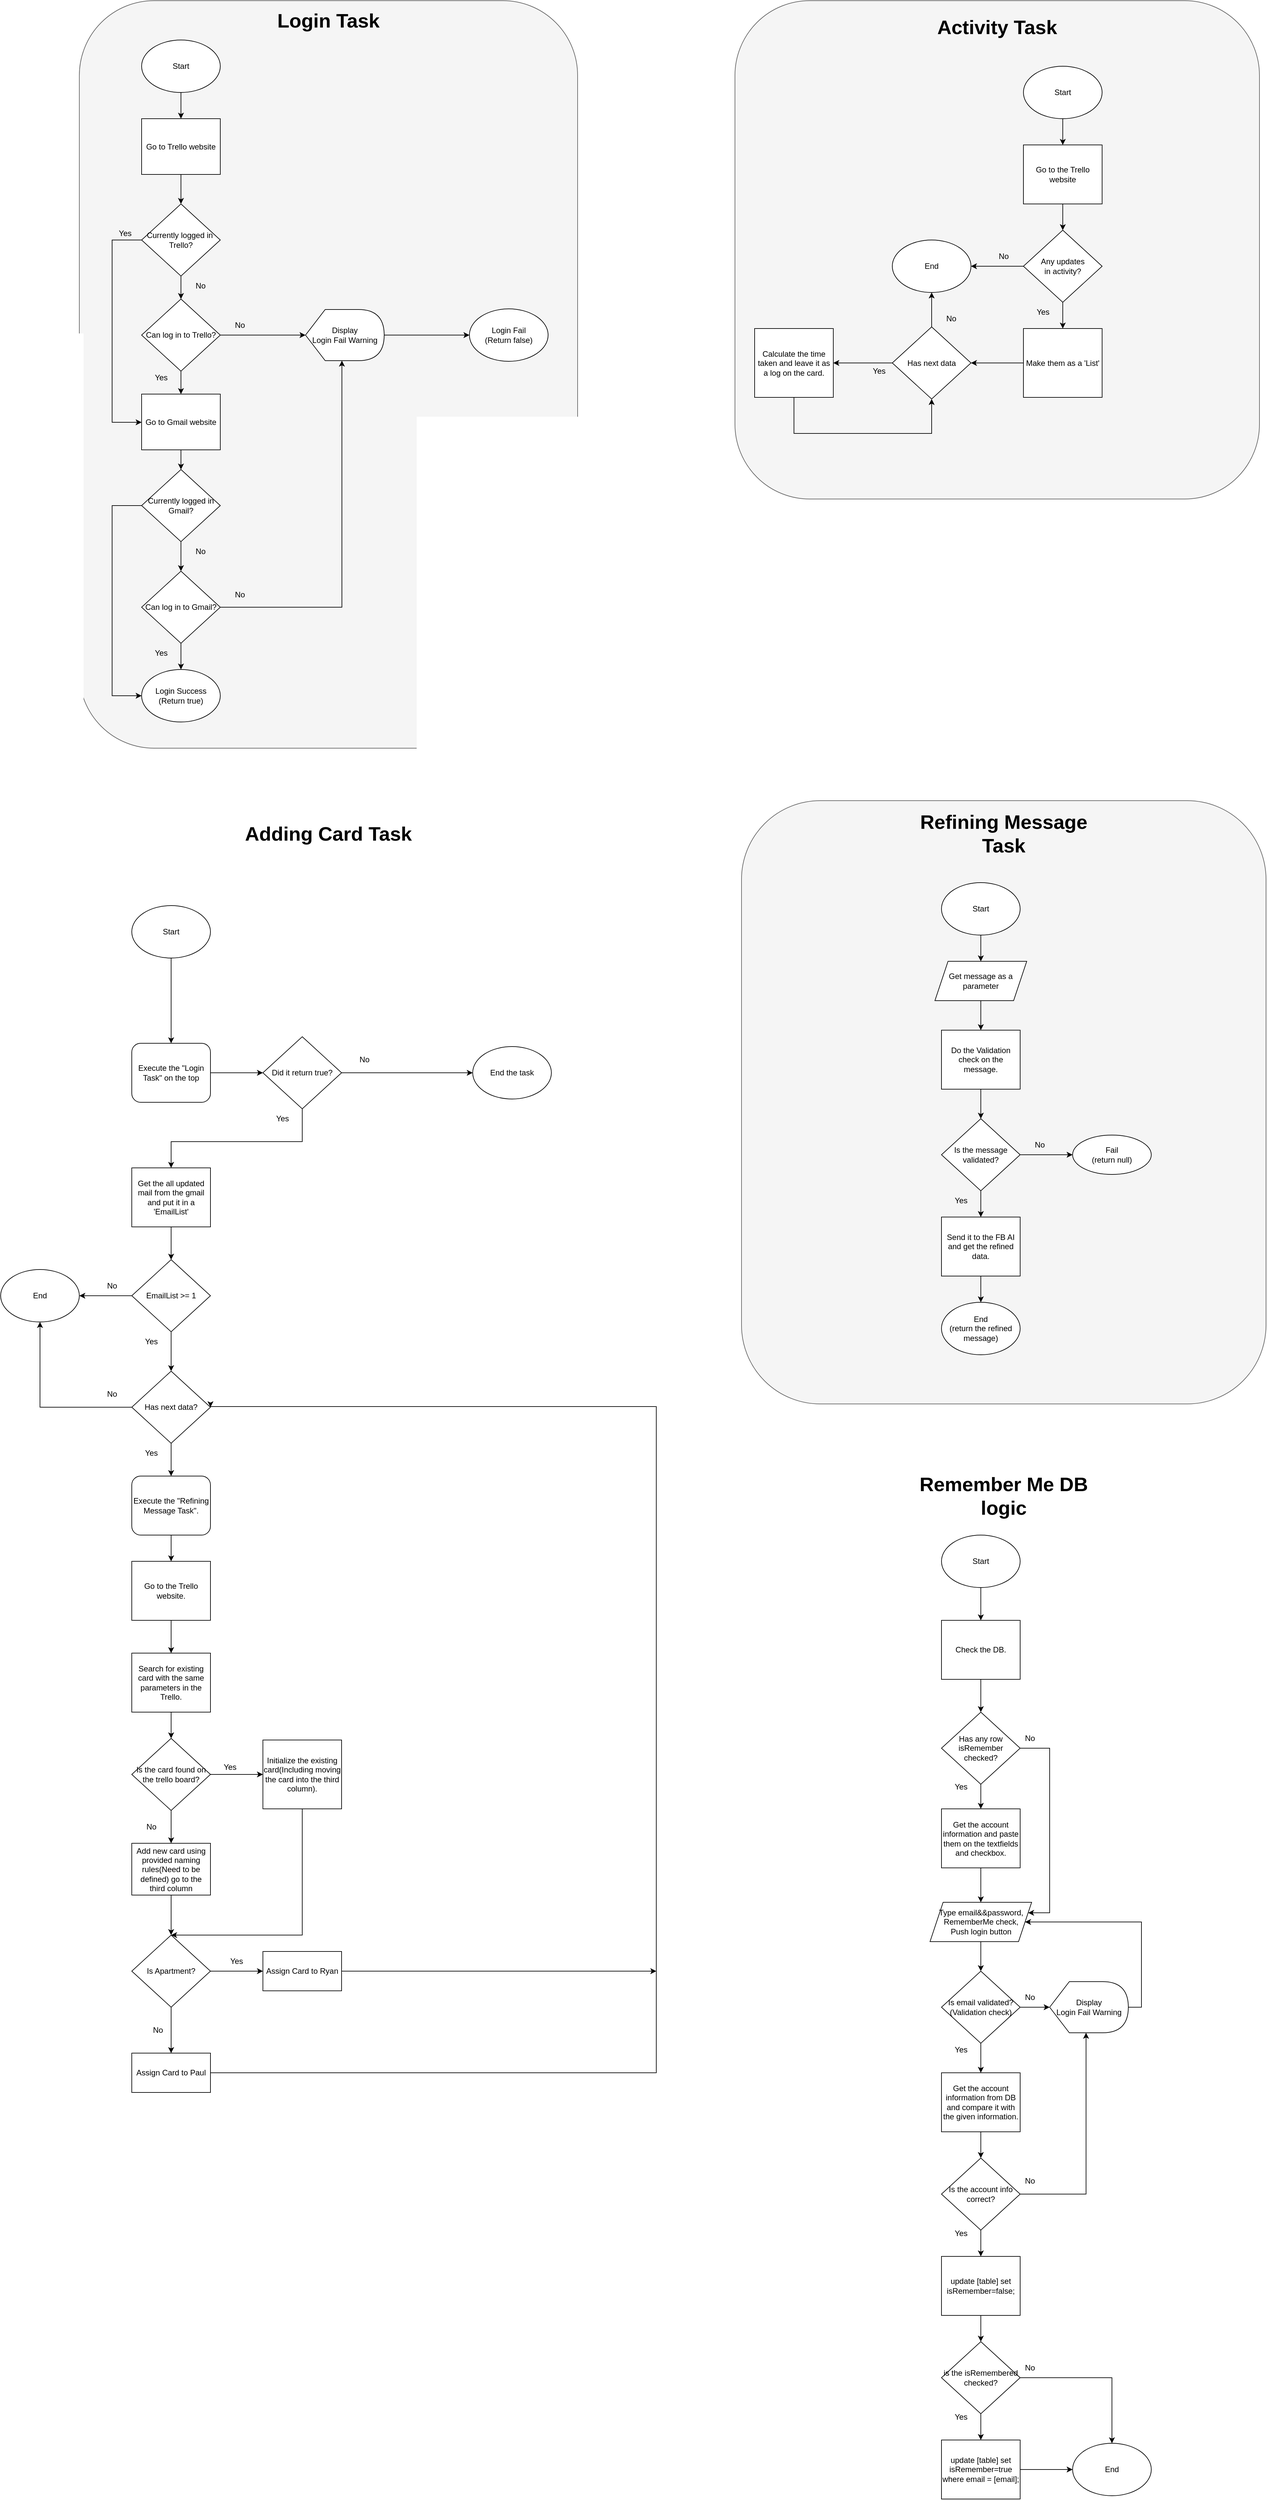 <mxfile version="17.4.5" type="device"><diagram id="zn_I0UbRzJJgF4EedfYr" name="Page-1"><mxGraphModel dx="1726" dy="1624" grid="1" gridSize="10" guides="1" tooltips="1" connect="1" arrows="1" fold="1" page="1" pageScale="1" pageWidth="850" pageHeight="1100" math="0" shadow="0"><root><mxCell id="0"/><mxCell id="1" parent="0"/><mxCell id="EdIw56-hrp3FJWN9JmxI-97" value="" style="rounded=1;whiteSpace=wrap;html=1;fillColor=#f5f5f5;strokeColor=#666666;fontColor=#333333;" parent="1" vertex="1"><mxGeometry x="1010" y="120" width="800" height="920" as="geometry"/></mxCell><mxCell id="NvQDNPo6yeeX-RStfZpG-141" value="" style="rounded=1;whiteSpace=wrap;html=1;fillColor=#f5f5f5;strokeColor=#666666;fontColor=#333333;" parent="1" vertex="1"><mxGeometry x="1000" y="-1100" width="800" height="760" as="geometry"/></mxCell><mxCell id="NvQDNPo6yeeX-RStfZpG-25" value="" style="rounded=1;whiteSpace=wrap;html=1;fillColor=#f5f5f5;strokeColor=#666666;fontColor=#333333;" parent="1" vertex="1"><mxGeometry y="-1100" width="760" height="1140" as="geometry"/></mxCell><mxCell id="EdIw56-hrp3FJWN9JmxI-37" value="" style="edgeStyle=orthogonalEdgeStyle;rounded=0;orthogonalLoop=1;jettySize=auto;html=1;" parent="1" source="8tpL1Dsyn_mbkVew1_-x-2" target="EdIw56-hrp3FJWN9JmxI-33" edge="1"><mxGeometry relative="1" as="geometry"/></mxCell><mxCell id="8tpL1Dsyn_mbkVew1_-x-2" value="Get the all updated mail from the gmail and put it in a 'EmailList'" style="rounded=0;whiteSpace=wrap;html=1;" parent="1" vertex="1"><mxGeometry x="80" y="680" width="120" height="90" as="geometry"/></mxCell><mxCell id="8tpL1Dsyn_mbkVew1_-x-7" value="" style="edgeStyle=orthogonalEdgeStyle;rounded=0;orthogonalLoop=1;jettySize=auto;html=1;" parent="1" source="8tpL1Dsyn_mbkVew1_-x-4" target="8tpL1Dsyn_mbkVew1_-x-6" edge="1"><mxGeometry relative="1" as="geometry"/></mxCell><mxCell id="8tpL1Dsyn_mbkVew1_-x-12" value="" style="edgeStyle=orthogonalEdgeStyle;rounded=0;orthogonalLoop=1;jettySize=auto;html=1;" parent="1" source="8tpL1Dsyn_mbkVew1_-x-4" target="8tpL1Dsyn_mbkVew1_-x-10" edge="1"><mxGeometry relative="1" as="geometry"/></mxCell><mxCell id="8tpL1Dsyn_mbkVew1_-x-4" value="Is the card found on the trello board?" style="rhombus;whiteSpace=wrap;html=1;" parent="1" vertex="1"><mxGeometry x="80" y="1550" width="120" height="110" as="geometry"/></mxCell><mxCell id="NvQDNPo6yeeX-RStfZpG-90" value="" style="edgeStyle=orthogonalEdgeStyle;rounded=0;orthogonalLoop=1;jettySize=auto;html=1;fontSize=12;entryX=0.5;entryY=0;entryDx=0;entryDy=0;" parent="1" source="8tpL1Dsyn_mbkVew1_-x-6" target="8tpL1Dsyn_mbkVew1_-x-15" edge="1"><mxGeometry relative="1" as="geometry"><mxPoint x="340" y="1760" as="targetPoint"/><Array as="points"><mxPoint x="340" y="1850"/></Array></mxGeometry></mxCell><mxCell id="8tpL1Dsyn_mbkVew1_-x-6" value="Initialize the existing card(Including moving the card into the third column)." style="rounded=0;whiteSpace=wrap;html=1;" parent="1" vertex="1"><mxGeometry x="280" y="1552.5" width="120" height="105" as="geometry"/></mxCell><mxCell id="8tpL1Dsyn_mbkVew1_-x-8" value="Yes" style="text;html=1;strokeColor=none;fillColor=none;align=center;verticalAlign=middle;whiteSpace=wrap;rounded=0;" parent="1" vertex="1"><mxGeometry x="200" y="1579" width="60" height="30" as="geometry"/></mxCell><mxCell id="8tpL1Dsyn_mbkVew1_-x-16" value="" style="edgeStyle=orthogonalEdgeStyle;rounded=0;orthogonalLoop=1;jettySize=auto;html=1;" parent="1" source="8tpL1Dsyn_mbkVew1_-x-10" target="8tpL1Dsyn_mbkVew1_-x-15" edge="1"><mxGeometry relative="1" as="geometry"/></mxCell><mxCell id="8tpL1Dsyn_mbkVew1_-x-10" value="Add new card using provided naming rules(Need to be defined) go to the third column" style="rounded=0;whiteSpace=wrap;html=1;" parent="1" vertex="1"><mxGeometry x="80" y="1710" width="120" height="79" as="geometry"/></mxCell><mxCell id="8tpL1Dsyn_mbkVew1_-x-11" value="No" style="text;html=1;strokeColor=none;fillColor=none;align=center;verticalAlign=middle;whiteSpace=wrap;rounded=0;" parent="1" vertex="1"><mxGeometry x="80" y="1670" width="60" height="30" as="geometry"/></mxCell><mxCell id="8tpL1Dsyn_mbkVew1_-x-19" value="" style="edgeStyle=orthogonalEdgeStyle;rounded=0;orthogonalLoop=1;jettySize=auto;html=1;" parent="1" source="8tpL1Dsyn_mbkVew1_-x-15" target="8tpL1Dsyn_mbkVew1_-x-18" edge="1"><mxGeometry relative="1" as="geometry"/></mxCell><mxCell id="8tpL1Dsyn_mbkVew1_-x-22" value="" style="edgeStyle=orthogonalEdgeStyle;rounded=0;orthogonalLoop=1;jettySize=auto;html=1;" parent="1" source="8tpL1Dsyn_mbkVew1_-x-15" target="8tpL1Dsyn_mbkVew1_-x-21" edge="1"><mxGeometry relative="1" as="geometry"/></mxCell><mxCell id="8tpL1Dsyn_mbkVew1_-x-15" value="Is Apartment?" style="rhombus;whiteSpace=wrap;html=1;" parent="1" vertex="1"><mxGeometry x="80" y="1850" width="120" height="110" as="geometry"/></mxCell><mxCell id="NvQDNPo6yeeX-RStfZpG-74" value="" style="edgeStyle=orthogonalEdgeStyle;rounded=0;orthogonalLoop=1;jettySize=auto;html=1;fontSize=12;" parent="1" source="8tpL1Dsyn_mbkVew1_-x-18" edge="1"><mxGeometry relative="1" as="geometry"><mxPoint x="880" y="1905" as="targetPoint"/></mxGeometry></mxCell><mxCell id="8tpL1Dsyn_mbkVew1_-x-18" value="Assign Card to Ryan" style="rounded=0;whiteSpace=wrap;html=1;" parent="1" vertex="1"><mxGeometry x="280" y="1875" width="120" height="60" as="geometry"/></mxCell><mxCell id="8tpL1Dsyn_mbkVew1_-x-20" value="Yes" style="text;html=1;strokeColor=none;fillColor=none;align=center;verticalAlign=middle;whiteSpace=wrap;rounded=0;" parent="1" vertex="1"><mxGeometry x="210" y="1875" width="60" height="30" as="geometry"/></mxCell><mxCell id="NvQDNPo6yeeX-RStfZpG-76" value="" style="edgeStyle=orthogonalEdgeStyle;rounded=0;orthogonalLoop=1;jettySize=auto;html=1;fontSize=12;entryX=1;entryY=0.5;entryDx=0;entryDy=0;" parent="1" source="8tpL1Dsyn_mbkVew1_-x-21" target="NvQDNPo6yeeX-RStfZpG-65" edge="1"><mxGeometry relative="1" as="geometry"><mxPoint x="371.3" y="1044.172" as="targetPoint"/><Array as="points"><mxPoint x="880" y="2060"/><mxPoint x="880" y="1044"/><mxPoint x="200" y="1044"/></Array></mxGeometry></mxCell><mxCell id="8tpL1Dsyn_mbkVew1_-x-21" value="Assign Card to Paul" style="rounded=0;whiteSpace=wrap;html=1;" parent="1" vertex="1"><mxGeometry x="80" y="2030" width="120" height="60" as="geometry"/></mxCell><mxCell id="8tpL1Dsyn_mbkVew1_-x-23" value="No" style="text;html=1;strokeColor=none;fillColor=none;align=center;verticalAlign=middle;whiteSpace=wrap;rounded=0;" parent="1" vertex="1"><mxGeometry x="90" y="1980" width="60" height="30" as="geometry"/></mxCell><mxCell id="EdIw56-hrp3FJWN9JmxI-71" value="" style="edgeStyle=orthogonalEdgeStyle;rounded=0;orthogonalLoop=1;jettySize=auto;html=1;" parent="1" source="NvQDNPo6yeeX-RStfZpG-1" target="EdIw56-hrp3FJWN9JmxI-70" edge="1"><mxGeometry relative="1" as="geometry"/></mxCell><mxCell id="NvQDNPo6yeeX-RStfZpG-1" value="Start" style="ellipse;whiteSpace=wrap;html=1;" parent="1" vertex="1"><mxGeometry x="95" y="-1040" width="120" height="80" as="geometry"/></mxCell><mxCell id="NvQDNPo6yeeX-RStfZpG-11" value="" style="edgeStyle=orthogonalEdgeStyle;rounded=0;orthogonalLoop=1;jettySize=auto;html=1;exitX=1;exitY=0.5;exitDx=0;exitDy=0;exitPerimeter=0;entryX=0;entryY=0.5;entryDx=0;entryDy=0;" parent="1" source="NvQDNPo6yeeX-RStfZpG-49" target="NvQDNPo6yeeX-RStfZpG-10" edge="1"><mxGeometry relative="1" as="geometry"><mxPoint x="405" y="-454" as="sourcePoint"/><Array as="points"/></mxGeometry></mxCell><mxCell id="NvQDNPo6yeeX-RStfZpG-10" value="Login Fail&lt;br&gt;(Return false)" style="ellipse;whiteSpace=wrap;html=1;" parent="1" vertex="1"><mxGeometry x="595" y="-630" width="120" height="80" as="geometry"/></mxCell><mxCell id="NvQDNPo6yeeX-RStfZpG-19" value="" style="edgeStyle=orthogonalEdgeStyle;rounded=0;orthogonalLoop=1;jettySize=auto;html=1;entryX=0;entryY=0.5;entryDx=0;entryDy=0;entryPerimeter=0;" parent="1" source="NvQDNPo6yeeX-RStfZpG-14" target="NvQDNPo6yeeX-RStfZpG-49" edge="1"><mxGeometry relative="1" as="geometry"><mxPoint x="345" y="-425" as="targetPoint"/></mxGeometry></mxCell><mxCell id="EdIw56-hrp3FJWN9JmxI-80" value="" style="edgeStyle=orthogonalEdgeStyle;rounded=0;orthogonalLoop=1;jettySize=auto;html=1;" parent="1" source="NvQDNPo6yeeX-RStfZpG-14" target="EdIw56-hrp3FJWN9JmxI-78" edge="1"><mxGeometry relative="1" as="geometry"/></mxCell><mxCell id="NvQDNPo6yeeX-RStfZpG-14" value="Can log in to Trello?" style="rhombus;whiteSpace=wrap;html=1;" parent="1" vertex="1"><mxGeometry x="95" y="-645" width="120" height="110" as="geometry"/></mxCell><mxCell id="NvQDNPo6yeeX-RStfZpG-20" value="No" style="text;html=1;strokeColor=none;fillColor=none;align=center;verticalAlign=middle;whiteSpace=wrap;rounded=0;" parent="1" vertex="1"><mxGeometry x="215" y="-620" width="60" height="30" as="geometry"/></mxCell><mxCell id="NvQDNPo6yeeX-RStfZpG-22" value="Login Success&lt;br&gt;(Return true)" style="ellipse;whiteSpace=wrap;html=1;" parent="1" vertex="1"><mxGeometry x="95" y="-80" width="120" height="80" as="geometry"/></mxCell><mxCell id="NvQDNPo6yeeX-RStfZpG-26" value="Login Task" style="text;html=1;align=center;verticalAlign=middle;rounded=0;fontStyle=1;fontSize=30;whiteSpace=wrap;" parent="1" vertex="1"><mxGeometry x="240" y="-1090" width="280" height="40" as="geometry"/></mxCell><mxCell id="NvQDNPo6yeeX-RStfZpG-27" value="Yes" style="text;html=1;strokeColor=none;fillColor=none;align=center;verticalAlign=middle;whiteSpace=wrap;rounded=0;" parent="1" vertex="1"><mxGeometry x="95" y="-540" width="60" height="30" as="geometry"/></mxCell><mxCell id="EdIw56-hrp3FJWN9JmxI-60" value="" style="edgeStyle=orthogonalEdgeStyle;rounded=0;orthogonalLoop=1;jettySize=auto;html=1;entryX=0.5;entryY=0;entryDx=0;entryDy=0;" parent="1" source="NvQDNPo6yeeX-RStfZpG-28" target="EdIw56-hrp3FJWN9JmxI-20" edge="1"><mxGeometry relative="1" as="geometry"><mxPoint x="140" y="480" as="targetPoint"/></mxGeometry></mxCell><mxCell id="NvQDNPo6yeeX-RStfZpG-28" value="Start" style="ellipse;whiteSpace=wrap;html=1;" parent="1" vertex="1"><mxGeometry x="80" y="280" width="120" height="80" as="geometry"/></mxCell><mxCell id="NvQDNPo6yeeX-RStfZpG-49" value="&lt;font style=&quot;font-size: 12px ; line-height: 100%&quot;&gt;Display&lt;br style=&quot;font-size: 12px;&quot;&gt;Login Fail Warning&lt;/font&gt;" style="shape=display;whiteSpace=wrap;html=1;fontSize=12;verticalAlign=middle;spacing=2;" parent="1" vertex="1"><mxGeometry x="345" y="-629" width="120" height="78" as="geometry"/></mxCell><mxCell id="NvQDNPo6yeeX-RStfZpG-68" value="" style="edgeStyle=orthogonalEdgeStyle;rounded=0;orthogonalLoop=1;jettySize=auto;html=1;fontSize=12;" parent="1" source="NvQDNPo6yeeX-RStfZpG-63" target="8tpL1Dsyn_mbkVew1_-x-4" edge="1"><mxGeometry relative="1" as="geometry"/></mxCell><mxCell id="NvQDNPo6yeeX-RStfZpG-63" value="&lt;span&gt;Search for existing card with the same parameters in the Trello.&lt;/span&gt;" style="rounded=0;whiteSpace=wrap;html=1;fontSize=12;verticalAlign=middle;" parent="1" vertex="1"><mxGeometry x="80" y="1420" width="120" height="90" as="geometry"/></mxCell><mxCell id="NvQDNPo6yeeX-RStfZpG-82" value="" style="edgeStyle=orthogonalEdgeStyle;rounded=0;orthogonalLoop=1;jettySize=auto;html=1;fontSize=12;entryX=0.5;entryY=1;entryDx=0;entryDy=0;" parent="1" source="NvQDNPo6yeeX-RStfZpG-65" target="EdIw56-hrp3FJWN9JmxI-42" edge="1"><mxGeometry relative="1" as="geometry"><mxPoint x="-60" y="905" as="targetPoint"/></mxGeometry></mxCell><mxCell id="EdIw56-hrp3FJWN9JmxI-109" value="" style="edgeStyle=orthogonalEdgeStyle;rounded=0;orthogonalLoop=1;jettySize=auto;html=1;" parent="1" source="NvQDNPo6yeeX-RStfZpG-65" target="EdIw56-hrp3FJWN9JmxI-107" edge="1"><mxGeometry relative="1" as="geometry"/></mxCell><mxCell id="NvQDNPo6yeeX-RStfZpG-65" value="Has next data?" style="rhombus;whiteSpace=wrap;html=1;" parent="1" vertex="1"><mxGeometry x="80" y="990" width="120" height="110" as="geometry"/></mxCell><mxCell id="NvQDNPo6yeeX-RStfZpG-69" value="Yes" style="text;html=1;strokeColor=none;fillColor=none;align=center;verticalAlign=middle;whiteSpace=wrap;rounded=0;" parent="1" vertex="1"><mxGeometry x="80" y="1100" width="60" height="30" as="geometry"/></mxCell><mxCell id="NvQDNPo6yeeX-RStfZpG-85" value="No" style="text;html=1;strokeColor=none;fillColor=none;align=center;verticalAlign=middle;whiteSpace=wrap;rounded=0;" parent="1" vertex="1"><mxGeometry x="20" y="1010" width="60" height="30" as="geometry"/></mxCell><mxCell id="NvQDNPo6yeeX-RStfZpG-86" value="Adding Card Task" style="text;html=1;align=center;verticalAlign=middle;rounded=0;fontStyle=1;fontSize=30;whiteSpace=wrap;" parent="1" vertex="1"><mxGeometry x="240" y="150" width="280" height="40" as="geometry"/></mxCell><mxCell id="NvQDNPo6yeeX-RStfZpG-92" value="Activity Task" style="text;html=1;align=center;verticalAlign=middle;rounded=0;fontStyle=1;fontSize=30;whiteSpace=wrap;" parent="1" vertex="1"><mxGeometry x="1260" y="-1080" width="280" height="40" as="geometry"/></mxCell><mxCell id="NvQDNPo6yeeX-RStfZpG-114" value="" style="edgeStyle=orthogonalEdgeStyle;rounded=0;orthogonalLoop=1;jettySize=auto;html=1;fontSize=12;" parent="1" source="NvQDNPo6yeeX-RStfZpG-93" target="NvQDNPo6yeeX-RStfZpG-113" edge="1"><mxGeometry relative="1" as="geometry"/></mxCell><mxCell id="NvQDNPo6yeeX-RStfZpG-93" value="Start" style="ellipse;whiteSpace=wrap;html=1;" parent="1" vertex="1"><mxGeometry x="1440" y="-1000" width="120" height="80" as="geometry"/></mxCell><mxCell id="NvQDNPo6yeeX-RStfZpG-117" value="" style="edgeStyle=orthogonalEdgeStyle;rounded=0;orthogonalLoop=1;jettySize=auto;html=1;fontSize=12;entryX=0.5;entryY=0;entryDx=0;entryDy=0;" parent="1" source="NvQDNPo6yeeX-RStfZpG-113" target="NvQDNPo6yeeX-RStfZpG-122" edge="1"><mxGeometry relative="1" as="geometry"><mxPoint x="1500.0" y="-760.0" as="targetPoint"/></mxGeometry></mxCell><mxCell id="NvQDNPo6yeeX-RStfZpG-113" value="Go to the Trello website" style="rounded=0;whiteSpace=wrap;html=1;" parent="1" vertex="1"><mxGeometry x="1440" y="-880" width="120" height="90" as="geometry"/></mxCell><mxCell id="EdIw56-hrp3FJWN9JmxI-6" value="" style="edgeStyle=orthogonalEdgeStyle;rounded=0;orthogonalLoop=1;jettySize=auto;html=1;" parent="1" edge="1"><mxGeometry relative="1" as="geometry"><mxPoint x="1380.0" y="-385" as="sourcePoint"/></mxGeometry></mxCell><mxCell id="NvQDNPo6yeeX-RStfZpG-131" value="" style="edgeStyle=orthogonalEdgeStyle;rounded=0;orthogonalLoop=1;jettySize=auto;html=1;fontSize=12;entryX=1;entryY=0.5;entryDx=0;entryDy=0;" parent="1" source="NvQDNPo6yeeX-RStfZpG-122" target="EdIw56-hrp3FJWN9JmxI-43" edge="1"><mxGeometry relative="1" as="geometry"><mxPoint x="1360.0" y="-695" as="targetPoint"/></mxGeometry></mxCell><mxCell id="EdIw56-hrp3FJWN9JmxI-46" value="" style="edgeStyle=orthogonalEdgeStyle;rounded=0;orthogonalLoop=1;jettySize=auto;html=1;" parent="1" source="NvQDNPo6yeeX-RStfZpG-122" target="EdIw56-hrp3FJWN9JmxI-44" edge="1"><mxGeometry relative="1" as="geometry"/></mxCell><mxCell id="NvQDNPo6yeeX-RStfZpG-122" value="Any updates&lt;br&gt;in activity?" style="rhombus;whiteSpace=wrap;html=1;" parent="1" vertex="1"><mxGeometry x="1440" y="-750" width="120" height="110" as="geometry"/></mxCell><mxCell id="NvQDNPo6yeeX-RStfZpG-129" value="Yes" style="text;html=1;strokeColor=none;fillColor=none;align=center;verticalAlign=middle;whiteSpace=wrap;rounded=0;" parent="1" vertex="1"><mxGeometry x="1440" y="-640" width="60" height="30" as="geometry"/></mxCell><mxCell id="NvQDNPo6yeeX-RStfZpG-132" value="No" style="text;html=1;strokeColor=none;fillColor=none;align=center;verticalAlign=middle;whiteSpace=wrap;rounded=0;" parent="1" vertex="1"><mxGeometry x="1380" y="-725" width="60" height="30" as="geometry"/></mxCell><mxCell id="EdIw56-hrp3FJWN9JmxI-14" value="" style="edgeStyle=orthogonalEdgeStyle;rounded=0;orthogonalLoop=1;jettySize=auto;html=1;" parent="1" source="EdIw56-hrp3FJWN9JmxI-12" target="NvQDNPo6yeeX-RStfZpG-22" edge="1"><mxGeometry relative="1" as="geometry"/></mxCell><mxCell id="EdIw56-hrp3FJWN9JmxI-17" value="" style="edgeStyle=orthogonalEdgeStyle;rounded=0;orthogonalLoop=1;jettySize=auto;html=1;entryX=0;entryY=0;entryDx=55.5;entryDy=78;entryPerimeter=0;" parent="1" source="EdIw56-hrp3FJWN9JmxI-12" target="NvQDNPo6yeeX-RStfZpG-49" edge="1"><mxGeometry relative="1" as="geometry"><mxPoint x="295" y="-75" as="targetPoint"/></mxGeometry></mxCell><mxCell id="EdIw56-hrp3FJWN9JmxI-12" value="Can log in to Gmail?" style="rhombus;whiteSpace=wrap;html=1;" parent="1" vertex="1"><mxGeometry x="95" y="-230" width="120" height="110" as="geometry"/></mxCell><mxCell id="EdIw56-hrp3FJWN9JmxI-15" value="Yes" style="text;html=1;strokeColor=none;fillColor=none;align=center;verticalAlign=middle;whiteSpace=wrap;rounded=0;" parent="1" vertex="1"><mxGeometry x="95" y="-120" width="60" height="30" as="geometry"/></mxCell><mxCell id="EdIw56-hrp3FJWN9JmxI-18" value="No" style="text;html=1;strokeColor=none;fillColor=none;align=center;verticalAlign=middle;whiteSpace=wrap;rounded=0;" parent="1" vertex="1"><mxGeometry x="215" y="-209" width="60" height="30" as="geometry"/></mxCell><mxCell id="EdIw56-hrp3FJWN9JmxI-24" value="" style="edgeStyle=orthogonalEdgeStyle;rounded=0;orthogonalLoop=1;jettySize=auto;html=1;" parent="1" source="EdIw56-hrp3FJWN9JmxI-20" target="EdIw56-hrp3FJWN9JmxI-23" edge="1"><mxGeometry relative="1" as="geometry"/></mxCell><mxCell id="EdIw56-hrp3FJWN9JmxI-20" value="Execute the &quot;Login Task&quot; on the top" style="rounded=1;whiteSpace=wrap;html=1;" parent="1" vertex="1"><mxGeometry x="80" y="490" width="120" height="90" as="geometry"/></mxCell><mxCell id="EdIw56-hrp3FJWN9JmxI-26" value="" style="edgeStyle=orthogonalEdgeStyle;rounded=0;orthogonalLoop=1;jettySize=auto;html=1;entryX=0.5;entryY=0;entryDx=0;entryDy=0;" parent="1" source="EdIw56-hrp3FJWN9JmxI-23" target="8tpL1Dsyn_mbkVew1_-x-2" edge="1"><mxGeometry relative="1" as="geometry"><mxPoint x="140" y="800" as="targetPoint"/><Array as="points"><mxPoint x="340" y="640"/><mxPoint x="140" y="640"/></Array></mxGeometry></mxCell><mxCell id="EdIw56-hrp3FJWN9JmxI-30" value="" style="edgeStyle=orthogonalEdgeStyle;rounded=0;orthogonalLoop=1;jettySize=auto;html=1;" parent="1" source="EdIw56-hrp3FJWN9JmxI-23" target="EdIw56-hrp3FJWN9JmxI-29" edge="1"><mxGeometry relative="1" as="geometry"/></mxCell><mxCell id="EdIw56-hrp3FJWN9JmxI-23" value="Did it return true?" style="rhombus;whiteSpace=wrap;html=1;" parent="1" vertex="1"><mxGeometry x="280" y="480" width="120" height="110" as="geometry"/></mxCell><mxCell id="EdIw56-hrp3FJWN9JmxI-27" value="Yes" style="text;html=1;strokeColor=none;fillColor=none;align=center;verticalAlign=middle;whiteSpace=wrap;rounded=0;" parent="1" vertex="1"><mxGeometry x="280" y="590" width="60" height="30" as="geometry"/></mxCell><mxCell id="EdIw56-hrp3FJWN9JmxI-28" value="No" style="text;html=1;strokeColor=none;fillColor=none;align=center;verticalAlign=middle;whiteSpace=wrap;rounded=0;" parent="1" vertex="1"><mxGeometry x="405" y="500" width="60" height="30" as="geometry"/></mxCell><mxCell id="EdIw56-hrp3FJWN9JmxI-29" value="End the task" style="ellipse;whiteSpace=wrap;html=1;" parent="1" vertex="1"><mxGeometry x="600" y="495" width="120" height="80" as="geometry"/></mxCell><mxCell id="EdIw56-hrp3FJWN9JmxI-35" value="" style="edgeStyle=orthogonalEdgeStyle;rounded=0;orthogonalLoop=1;jettySize=auto;html=1;entryX=1;entryY=0.5;entryDx=0;entryDy=0;" parent="1" source="EdIw56-hrp3FJWN9JmxI-33" target="EdIw56-hrp3FJWN9JmxI-42" edge="1"><mxGeometry relative="1" as="geometry"><mxPoint x="30" y="910" as="targetPoint"/></mxGeometry></mxCell><mxCell id="EdIw56-hrp3FJWN9JmxI-108" value="" style="edgeStyle=orthogonalEdgeStyle;rounded=0;orthogonalLoop=1;jettySize=auto;html=1;" parent="1" source="EdIw56-hrp3FJWN9JmxI-33" target="NvQDNPo6yeeX-RStfZpG-65" edge="1"><mxGeometry relative="1" as="geometry"/></mxCell><mxCell id="EdIw56-hrp3FJWN9JmxI-33" value="EmailList &amp;gt;= 1" style="rhombus;whiteSpace=wrap;html=1;" parent="1" vertex="1"><mxGeometry x="80" y="820" width="120" height="110" as="geometry"/></mxCell><mxCell id="EdIw56-hrp3FJWN9JmxI-36" value="No" style="text;html=1;strokeColor=none;fillColor=none;align=center;verticalAlign=middle;whiteSpace=wrap;rounded=0;" parent="1" vertex="1"><mxGeometry x="20" y="845" width="60" height="30" as="geometry"/></mxCell><mxCell id="EdIw56-hrp3FJWN9JmxI-39" value="Yes" style="text;html=1;strokeColor=none;fillColor=none;align=center;verticalAlign=middle;whiteSpace=wrap;rounded=0;" parent="1" vertex="1"><mxGeometry x="80" y="930" width="60" height="30" as="geometry"/></mxCell><mxCell id="EdIw56-hrp3FJWN9JmxI-42" value="End" style="ellipse;whiteSpace=wrap;html=1;" parent="1" vertex="1"><mxGeometry x="-120" y="835" width="120" height="80" as="geometry"/></mxCell><mxCell id="EdIw56-hrp3FJWN9JmxI-43" value="End" style="ellipse;whiteSpace=wrap;html=1;" parent="1" vertex="1"><mxGeometry x="1240" y="-735" width="120" height="80" as="geometry"/></mxCell><mxCell id="EdIw56-hrp3FJWN9JmxI-48" value="" style="edgeStyle=orthogonalEdgeStyle;rounded=0;orthogonalLoop=1;jettySize=auto;html=1;" parent="1" source="EdIw56-hrp3FJWN9JmxI-44" target="EdIw56-hrp3FJWN9JmxI-47" edge="1"><mxGeometry relative="1" as="geometry"/></mxCell><mxCell id="EdIw56-hrp3FJWN9JmxI-44" value="Make them as a 'List'" style="rounded=0;whiteSpace=wrap;html=1;" parent="1" vertex="1"><mxGeometry x="1440" y="-600" width="120" height="105" as="geometry"/></mxCell><mxCell id="EdIw56-hrp3FJWN9JmxI-57" value="" style="edgeStyle=orthogonalEdgeStyle;rounded=0;orthogonalLoop=1;jettySize=auto;html=1;entryX=0.5;entryY=1;entryDx=0;entryDy=0;" parent="1" source="EdIw56-hrp3FJWN9JmxI-45" target="EdIw56-hrp3FJWN9JmxI-47" edge="1"><mxGeometry relative="1" as="geometry"><mxPoint x="1090.0" y="-392.5" as="targetPoint"/><Array as="points"><mxPoint x="1090" y="-440"/><mxPoint x="1300" y="-440"/></Array></mxGeometry></mxCell><mxCell id="EdIw56-hrp3FJWN9JmxI-45" value="Calculate the time taken and leave it as a log on the card." style="rounded=0;whiteSpace=wrap;html=1;" parent="1" vertex="1"><mxGeometry x="1030" y="-600" width="120" height="105" as="geometry"/></mxCell><mxCell id="EdIw56-hrp3FJWN9JmxI-49" value="" style="edgeStyle=orthogonalEdgeStyle;rounded=0;orthogonalLoop=1;jettySize=auto;html=1;" parent="1" source="EdIw56-hrp3FJWN9JmxI-47" target="EdIw56-hrp3FJWN9JmxI-45" edge="1"><mxGeometry relative="1" as="geometry"/></mxCell><mxCell id="EdIw56-hrp3FJWN9JmxI-54" value="" style="edgeStyle=orthogonalEdgeStyle;rounded=0;orthogonalLoop=1;jettySize=auto;html=1;" parent="1" source="EdIw56-hrp3FJWN9JmxI-47" target="EdIw56-hrp3FJWN9JmxI-43" edge="1"><mxGeometry relative="1" as="geometry"/></mxCell><mxCell id="EdIw56-hrp3FJWN9JmxI-47" value="Has next data" style="rhombus;whiteSpace=wrap;html=1;" parent="1" vertex="1"><mxGeometry x="1240" y="-602.5" width="120" height="110" as="geometry"/></mxCell><mxCell id="EdIw56-hrp3FJWN9JmxI-53" value="Yes" style="text;html=1;strokeColor=none;fillColor=none;align=center;verticalAlign=middle;whiteSpace=wrap;rounded=0;" parent="1" vertex="1"><mxGeometry x="1190" y="-550" width="60" height="30" as="geometry"/></mxCell><mxCell id="EdIw56-hrp3FJWN9JmxI-55" value="No" style="text;html=1;strokeColor=none;fillColor=none;align=center;verticalAlign=middle;whiteSpace=wrap;rounded=0;" parent="1" vertex="1"><mxGeometry x="1300" y="-630" width="60" height="30" as="geometry"/></mxCell><mxCell id="EdIw56-hrp3FJWN9JmxI-58" value="Refining Message Task" style="text;html=1;align=center;verticalAlign=middle;rounded=0;fontStyle=1;fontSize=30;whiteSpace=wrap;" parent="1" vertex="1"><mxGeometry x="1270" y="150" width="280" height="40" as="geometry"/></mxCell><mxCell id="EdIw56-hrp3FJWN9JmxI-85" value="" style="edgeStyle=orthogonalEdgeStyle;rounded=0;orthogonalLoop=1;jettySize=auto;html=1;" parent="1" source="EdIw56-hrp3FJWN9JmxI-59" target="EdIw56-hrp3FJWN9JmxI-84" edge="1"><mxGeometry relative="1" as="geometry"/></mxCell><mxCell id="EdIw56-hrp3FJWN9JmxI-59" value="Start" style="ellipse;whiteSpace=wrap;html=1;" parent="1" vertex="1"><mxGeometry x="1315" y="245" width="120" height="80" as="geometry"/></mxCell><mxCell id="EdIw56-hrp3FJWN9JmxI-63" value="" style="edgeStyle=orthogonalEdgeStyle;rounded=0;orthogonalLoop=1;jettySize=auto;html=1;" parent="1" source="EdIw56-hrp3FJWN9JmxI-61" target="NvQDNPo6yeeX-RStfZpG-14" edge="1"><mxGeometry relative="1" as="geometry"/></mxCell><mxCell id="EdIw56-hrp3FJWN9JmxI-74" value="" style="edgeStyle=orthogonalEdgeStyle;rounded=0;orthogonalLoop=1;jettySize=auto;html=1;entryX=0;entryY=0.5;entryDx=0;entryDy=0;exitX=0;exitY=0.5;exitDx=0;exitDy=0;" parent="1" source="EdIw56-hrp3FJWN9JmxI-61" target="EdIw56-hrp3FJWN9JmxI-78" edge="1"><mxGeometry relative="1" as="geometry"><mxPoint x="15" y="-655" as="targetPoint"/><Array as="points"><mxPoint x="50" y="-735"/><mxPoint x="50" y="-457"/><mxPoint x="95" y="-457"/></Array></mxGeometry></mxCell><mxCell id="EdIw56-hrp3FJWN9JmxI-61" value="Currently logged in&amp;nbsp; Trello?" style="rhombus;whiteSpace=wrap;html=1;" parent="1" vertex="1"><mxGeometry x="95" y="-790" width="120" height="110" as="geometry"/></mxCell><mxCell id="EdIw56-hrp3FJWN9JmxI-64" value="No" style="text;html=1;strokeColor=none;fillColor=none;align=center;verticalAlign=middle;whiteSpace=wrap;rounded=0;" parent="1" vertex="1"><mxGeometry x="155" y="-680" width="60" height="30" as="geometry"/></mxCell><mxCell id="EdIw56-hrp3FJWN9JmxI-67" value="" style="edgeStyle=orthogonalEdgeStyle;rounded=0;orthogonalLoop=1;jettySize=auto;html=1;" parent="1" source="EdIw56-hrp3FJWN9JmxI-65" target="EdIw56-hrp3FJWN9JmxI-12" edge="1"><mxGeometry relative="1" as="geometry"/></mxCell><mxCell id="EdIw56-hrp3FJWN9JmxI-77" value="" style="edgeStyle=orthogonalEdgeStyle;rounded=0;orthogonalLoop=1;jettySize=auto;html=1;entryX=0;entryY=0.5;entryDx=0;entryDy=0;" parent="1" source="EdIw56-hrp3FJWN9JmxI-65" target="NvQDNPo6yeeX-RStfZpG-22" edge="1"><mxGeometry relative="1" as="geometry"><mxPoint x="15" y="-330" as="targetPoint"/><Array as="points"><mxPoint x="50" y="-330"/><mxPoint x="50" y="-40"/></Array></mxGeometry></mxCell><mxCell id="EdIw56-hrp3FJWN9JmxI-65" value="Currently logged in Gmail?" style="rhombus;whiteSpace=wrap;html=1;" parent="1" vertex="1"><mxGeometry x="95" y="-385" width="120" height="110" as="geometry"/></mxCell><mxCell id="EdIw56-hrp3FJWN9JmxI-69" value="No" style="text;html=1;strokeColor=none;fillColor=none;align=center;verticalAlign=middle;whiteSpace=wrap;rounded=0;" parent="1" vertex="1"><mxGeometry x="155" y="-275" width="60" height="30" as="geometry"/></mxCell><mxCell id="EdIw56-hrp3FJWN9JmxI-72" value="" style="edgeStyle=orthogonalEdgeStyle;rounded=0;orthogonalLoop=1;jettySize=auto;html=1;" parent="1" source="EdIw56-hrp3FJWN9JmxI-70" target="EdIw56-hrp3FJWN9JmxI-61" edge="1"><mxGeometry relative="1" as="geometry"/></mxCell><mxCell id="EdIw56-hrp3FJWN9JmxI-70" value="Go to Trello website" style="rounded=0;whiteSpace=wrap;html=1;" parent="1" vertex="1"><mxGeometry x="95" y="-920" width="120" height="85" as="geometry"/></mxCell><mxCell id="EdIw56-hrp3FJWN9JmxI-75" value="Yes" style="text;html=1;strokeColor=none;fillColor=none;align=center;verticalAlign=middle;whiteSpace=wrap;rounded=0;" parent="1" vertex="1"><mxGeometry x="40" y="-760" width="60" height="30" as="geometry"/></mxCell><mxCell id="EdIw56-hrp3FJWN9JmxI-81" value="" style="edgeStyle=orthogonalEdgeStyle;rounded=0;orthogonalLoop=1;jettySize=auto;html=1;" parent="1" source="EdIw56-hrp3FJWN9JmxI-78" target="EdIw56-hrp3FJWN9JmxI-65" edge="1"><mxGeometry relative="1" as="geometry"/></mxCell><mxCell id="EdIw56-hrp3FJWN9JmxI-78" value="Go to Gmail website" style="rounded=0;whiteSpace=wrap;html=1;" parent="1" vertex="1"><mxGeometry x="95" y="-500" width="120" height="85" as="geometry"/></mxCell><mxCell id="EdIw56-hrp3FJWN9JmxI-93" value="" style="edgeStyle=orthogonalEdgeStyle;rounded=0;orthogonalLoop=1;jettySize=auto;html=1;" parent="1" source="EdIw56-hrp3FJWN9JmxI-84" target="EdIw56-hrp3FJWN9JmxI-92" edge="1"><mxGeometry relative="1" as="geometry"/></mxCell><mxCell id="EdIw56-hrp3FJWN9JmxI-84" value="Get message as a parameter" style="shape=parallelogram;perimeter=parallelogramPerimeter;whiteSpace=wrap;html=1;fixedSize=1;" parent="1" vertex="1"><mxGeometry x="1305" y="365" width="140" height="60" as="geometry"/></mxCell><mxCell id="EdIw56-hrp3FJWN9JmxI-96" value="" style="edgeStyle=orthogonalEdgeStyle;rounded=0;orthogonalLoop=1;jettySize=auto;html=1;" parent="1" source="EdIw56-hrp3FJWN9JmxI-86" target="EdIw56-hrp3FJWN9JmxI-95" edge="1"><mxGeometry relative="1" as="geometry"/></mxCell><mxCell id="EdIw56-hrp3FJWN9JmxI-86" value="Send it to the FB AI and get the refined data." style="rounded=0;whiteSpace=wrap;html=1;" parent="1" vertex="1"><mxGeometry x="1315" y="755" width="120" height="90" as="geometry"/></mxCell><mxCell id="EdIw56-hrp3FJWN9JmxI-99" value="" style="edgeStyle=orthogonalEdgeStyle;rounded=0;orthogonalLoop=1;jettySize=auto;html=1;" parent="1" source="EdIw56-hrp3FJWN9JmxI-92" target="EdIw56-hrp3FJWN9JmxI-98" edge="1"><mxGeometry relative="1" as="geometry"/></mxCell><mxCell id="EdIw56-hrp3FJWN9JmxI-92" value="Do the Validation check on the message." style="rounded=0;whiteSpace=wrap;html=1;" parent="1" vertex="1"><mxGeometry x="1315" y="470" width="120" height="90" as="geometry"/></mxCell><mxCell id="EdIw56-hrp3FJWN9JmxI-95" value="End&lt;br&gt;(return the refined message)" style="ellipse;whiteSpace=wrap;html=1;" parent="1" vertex="1"><mxGeometry x="1315" y="885" width="120" height="80" as="geometry"/></mxCell><mxCell id="EdIw56-hrp3FJWN9JmxI-100" value="" style="edgeStyle=orthogonalEdgeStyle;rounded=0;orthogonalLoop=1;jettySize=auto;html=1;" parent="1" source="EdIw56-hrp3FJWN9JmxI-98" target="EdIw56-hrp3FJWN9JmxI-86" edge="1"><mxGeometry relative="1" as="geometry"/></mxCell><mxCell id="EdIw56-hrp3FJWN9JmxI-103" value="" style="edgeStyle=orthogonalEdgeStyle;rounded=0;orthogonalLoop=1;jettySize=auto;html=1;" parent="1" source="EdIw56-hrp3FJWN9JmxI-98" target="EdIw56-hrp3FJWN9JmxI-102" edge="1"><mxGeometry relative="1" as="geometry"/></mxCell><mxCell id="EdIw56-hrp3FJWN9JmxI-98" value="Is the message validated?" style="rhombus;whiteSpace=wrap;html=1;" parent="1" vertex="1"><mxGeometry x="1315" y="605" width="120" height="110" as="geometry"/></mxCell><mxCell id="EdIw56-hrp3FJWN9JmxI-101" value="Yes" style="text;html=1;strokeColor=none;fillColor=none;align=center;verticalAlign=middle;whiteSpace=wrap;rounded=0;" parent="1" vertex="1"><mxGeometry x="1315" y="715" width="60" height="30" as="geometry"/></mxCell><mxCell id="EdIw56-hrp3FJWN9JmxI-102" value="Fail&lt;br&gt;(return null)" style="ellipse;whiteSpace=wrap;html=1;" parent="1" vertex="1"><mxGeometry x="1515" y="630" width="120" height="60" as="geometry"/></mxCell><mxCell id="EdIw56-hrp3FJWN9JmxI-104" value="No" style="text;html=1;strokeColor=none;fillColor=none;align=center;verticalAlign=middle;whiteSpace=wrap;rounded=0;" parent="1" vertex="1"><mxGeometry x="1435" y="630" width="60" height="30" as="geometry"/></mxCell><mxCell id="EdIw56-hrp3FJWN9JmxI-112" value="" style="edgeStyle=orthogonalEdgeStyle;rounded=0;orthogonalLoop=1;jettySize=auto;html=1;" parent="1" source="EdIw56-hrp3FJWN9JmxI-107" target="EdIw56-hrp3FJWN9JmxI-111" edge="1"><mxGeometry relative="1" as="geometry"/></mxCell><mxCell id="EdIw56-hrp3FJWN9JmxI-107" value="Execute the &quot;Refining Message Task&quot;." style="rounded=1;whiteSpace=wrap;html=1;" parent="1" vertex="1"><mxGeometry x="80" y="1150" width="120" height="90" as="geometry"/></mxCell><mxCell id="EdIw56-hrp3FJWN9JmxI-113" value="" style="edgeStyle=orthogonalEdgeStyle;rounded=0;orthogonalLoop=1;jettySize=auto;html=1;" parent="1" source="EdIw56-hrp3FJWN9JmxI-111" target="NvQDNPo6yeeX-RStfZpG-63" edge="1"><mxGeometry relative="1" as="geometry"/></mxCell><mxCell id="EdIw56-hrp3FJWN9JmxI-111" value="Go to the Trello website." style="rounded=0;whiteSpace=wrap;html=1;fontSize=12;verticalAlign=middle;" parent="1" vertex="1"><mxGeometry x="80" y="1280" width="120" height="90" as="geometry"/></mxCell><mxCell id="6hIjTWeddG99CJMS6ce--1" value="Remember Me DB logic" style="text;html=1;align=center;verticalAlign=middle;rounded=0;fontStyle=1;fontSize=30;whiteSpace=wrap;" vertex="1" parent="1"><mxGeometry x="1270" y="1160" width="280" height="40" as="geometry"/></mxCell><mxCell id="6hIjTWeddG99CJMS6ce--4" value="" style="edgeStyle=orthogonalEdgeStyle;rounded=0;orthogonalLoop=1;jettySize=auto;html=1;" edge="1" parent="1" source="6hIjTWeddG99CJMS6ce--2" target="6hIjTWeddG99CJMS6ce--3"><mxGeometry relative="1" as="geometry"/></mxCell><mxCell id="6hIjTWeddG99CJMS6ce--2" value="Start" style="ellipse;whiteSpace=wrap;html=1;" vertex="1" parent="1"><mxGeometry x="1315" y="1240" width="120" height="80" as="geometry"/></mxCell><mxCell id="6hIjTWeddG99CJMS6ce--6" value="" style="edgeStyle=orthogonalEdgeStyle;rounded=0;orthogonalLoop=1;jettySize=auto;html=1;" edge="1" parent="1" source="6hIjTWeddG99CJMS6ce--3" target="6hIjTWeddG99CJMS6ce--5"><mxGeometry relative="1" as="geometry"/></mxCell><mxCell id="6hIjTWeddG99CJMS6ce--3" value="Check the DB." style="rounded=0;whiteSpace=wrap;html=1;" vertex="1" parent="1"><mxGeometry x="1315" y="1370" width="120" height="90" as="geometry"/></mxCell><mxCell id="6hIjTWeddG99CJMS6ce--8" value="" style="edgeStyle=orthogonalEdgeStyle;rounded=0;orthogonalLoop=1;jettySize=auto;html=1;" edge="1" parent="1" source="6hIjTWeddG99CJMS6ce--5" target="6hIjTWeddG99CJMS6ce--7"><mxGeometry relative="1" as="geometry"/></mxCell><mxCell id="6hIjTWeddG99CJMS6ce--11" value="" style="edgeStyle=orthogonalEdgeStyle;rounded=0;orthogonalLoop=1;jettySize=auto;html=1;entryX=1;entryY=0.25;entryDx=0;entryDy=0;" edge="1" parent="1" source="6hIjTWeddG99CJMS6ce--5" target="6hIjTWeddG99CJMS6ce--16"><mxGeometry relative="1" as="geometry"><mxPoint x="1435.0" y="1834.0" as="targetPoint"/><Array as="points"><mxPoint x="1480" y="1565"/><mxPoint x="1480" y="1816"/></Array></mxGeometry></mxCell><mxCell id="6hIjTWeddG99CJMS6ce--5" value="Has any row isRemember checked?" style="rhombus;whiteSpace=wrap;html=1;" vertex="1" parent="1"><mxGeometry x="1315" y="1510" width="120" height="110" as="geometry"/></mxCell><mxCell id="6hIjTWeddG99CJMS6ce--17" value="" style="edgeStyle=orthogonalEdgeStyle;rounded=0;orthogonalLoop=1;jettySize=auto;html=1;" edge="1" parent="1" source="6hIjTWeddG99CJMS6ce--7" target="6hIjTWeddG99CJMS6ce--16"><mxGeometry relative="1" as="geometry"/></mxCell><mxCell id="6hIjTWeddG99CJMS6ce--7" value="Get the account information and paste them on the textfields and checkbox." style="rounded=0;whiteSpace=wrap;html=1;" vertex="1" parent="1"><mxGeometry x="1315" y="1657.5" width="120" height="90" as="geometry"/></mxCell><mxCell id="6hIjTWeddG99CJMS6ce--9" value="Yes" style="text;html=1;strokeColor=none;fillColor=none;align=center;verticalAlign=middle;whiteSpace=wrap;rounded=0;" vertex="1" parent="1"><mxGeometry x="1315" y="1609" width="60" height="30" as="geometry"/></mxCell><mxCell id="6hIjTWeddG99CJMS6ce--12" value="No" style="text;html=1;strokeColor=none;fillColor=none;align=center;verticalAlign=middle;whiteSpace=wrap;rounded=0;" vertex="1" parent="1"><mxGeometry x="1420" y="1535" width="60" height="30" as="geometry"/></mxCell><mxCell id="6hIjTWeddG99CJMS6ce--20" value="" style="edgeStyle=orthogonalEdgeStyle;rounded=0;orthogonalLoop=1;jettySize=auto;html=1;" edge="1" parent="1" source="6hIjTWeddG99CJMS6ce--16" target="6hIjTWeddG99CJMS6ce--19"><mxGeometry relative="1" as="geometry"/></mxCell><mxCell id="6hIjTWeddG99CJMS6ce--16" value="Type email&amp;amp;&amp;amp;password,&lt;br&gt;RememberMe check,&lt;br&gt;Push login button" style="shape=parallelogram;perimeter=parallelogramPerimeter;whiteSpace=wrap;html=1;fixedSize=1;" vertex="1" parent="1"><mxGeometry x="1297.5" y="1800" width="155" height="60" as="geometry"/></mxCell><mxCell id="6hIjTWeddG99CJMS6ce--23" value="" style="edgeStyle=orthogonalEdgeStyle;rounded=0;orthogonalLoop=1;jettySize=auto;html=1;" edge="1" parent="1" source="6hIjTWeddG99CJMS6ce--19" target="6hIjTWeddG99CJMS6ce--22"><mxGeometry relative="1" as="geometry"/></mxCell><mxCell id="6hIjTWeddG99CJMS6ce--30" value="" style="edgeStyle=orthogonalEdgeStyle;rounded=0;orthogonalLoop=1;jettySize=auto;html=1;" edge="1" parent="1" source="6hIjTWeddG99CJMS6ce--19" target="6hIjTWeddG99CJMS6ce--29"><mxGeometry relative="1" as="geometry"/></mxCell><mxCell id="6hIjTWeddG99CJMS6ce--19" value="Is email validated?&lt;br&gt;(Validation check)" style="rhombus;whiteSpace=wrap;html=1;" vertex="1" parent="1"><mxGeometry x="1315" y="1905" width="120" height="110" as="geometry"/></mxCell><mxCell id="6hIjTWeddG99CJMS6ce--26" value="" style="edgeStyle=orthogonalEdgeStyle;rounded=0;orthogonalLoop=1;jettySize=auto;html=1;entryX=1;entryY=0.5;entryDx=0;entryDy=0;exitX=1;exitY=0.5;exitDx=0;exitDy=0;exitPerimeter=0;" edge="1" parent="1" source="6hIjTWeddG99CJMS6ce--22" target="6hIjTWeddG99CJMS6ce--16"><mxGeometry relative="1" as="geometry"><mxPoint x="1540" y="1832" as="targetPoint"/><Array as="points"><mxPoint x="1620" y="1960"/><mxPoint x="1620" y="1830"/></Array></mxGeometry></mxCell><mxCell id="6hIjTWeddG99CJMS6ce--22" value="&lt;font style=&quot;font-size: 12px ; line-height: 100%&quot;&gt;Display&lt;br style=&quot;font-size: 12px;&quot;&gt;Login Fail Warning&lt;/font&gt;" style="shape=display;whiteSpace=wrap;html=1;fontSize=12;verticalAlign=middle;spacing=2;" vertex="1" parent="1"><mxGeometry x="1480" y="1921" width="120" height="78" as="geometry"/></mxCell><mxCell id="6hIjTWeddG99CJMS6ce--24" value="No" style="text;html=1;strokeColor=none;fillColor=none;align=center;verticalAlign=middle;whiteSpace=wrap;rounded=0;" vertex="1" parent="1"><mxGeometry x="1420" y="1930" width="60" height="30" as="geometry"/></mxCell><mxCell id="6hIjTWeddG99CJMS6ce--33" value="" style="edgeStyle=orthogonalEdgeStyle;rounded=0;orthogonalLoop=1;jettySize=auto;html=1;entryX=0;entryY=0;entryDx=55.5;entryDy=78;entryPerimeter=0;" edge="1" parent="1" source="6hIjTWeddG99CJMS6ce--28" target="6hIjTWeddG99CJMS6ce--22"><mxGeometry relative="1" as="geometry"><mxPoint x="1515.0" y="2245" as="targetPoint"/></mxGeometry></mxCell><mxCell id="6hIjTWeddG99CJMS6ce--36" value="" style="edgeStyle=orthogonalEdgeStyle;rounded=0;orthogonalLoop=1;jettySize=auto;html=1;" edge="1" parent="1" source="6hIjTWeddG99CJMS6ce--28" target="6hIjTWeddG99CJMS6ce--35"><mxGeometry relative="1" as="geometry"/></mxCell><mxCell id="6hIjTWeddG99CJMS6ce--28" value="Is the account info correct?" style="rhombus;whiteSpace=wrap;html=1;" vertex="1" parent="1"><mxGeometry x="1315" y="2190" width="120" height="110" as="geometry"/></mxCell><mxCell id="6hIjTWeddG99CJMS6ce--31" value="" style="edgeStyle=orthogonalEdgeStyle;rounded=0;orthogonalLoop=1;jettySize=auto;html=1;" edge="1" parent="1" source="6hIjTWeddG99CJMS6ce--29" target="6hIjTWeddG99CJMS6ce--28"><mxGeometry relative="1" as="geometry"/></mxCell><mxCell id="6hIjTWeddG99CJMS6ce--29" value="Get the account information from DB and compare it with the given information." style="rounded=0;whiteSpace=wrap;html=1;" vertex="1" parent="1"><mxGeometry x="1315" y="2060" width="120" height="90" as="geometry"/></mxCell><mxCell id="6hIjTWeddG99CJMS6ce--34" value="No" style="text;html=1;strokeColor=none;fillColor=none;align=center;verticalAlign=middle;whiteSpace=wrap;rounded=0;" vertex="1" parent="1"><mxGeometry x="1420" y="2210" width="60" height="30" as="geometry"/></mxCell><mxCell id="6hIjTWeddG99CJMS6ce--41" value="" style="edgeStyle=orthogonalEdgeStyle;rounded=0;orthogonalLoop=1;jettySize=auto;html=1;" edge="1" parent="1" source="6hIjTWeddG99CJMS6ce--35" target="6hIjTWeddG99CJMS6ce--40"><mxGeometry relative="1" as="geometry"/></mxCell><mxCell id="6hIjTWeddG99CJMS6ce--35" value="update [table] set isRemember=false;" style="rounded=0;whiteSpace=wrap;html=1;" vertex="1" parent="1"><mxGeometry x="1315" y="2340" width="120" height="90" as="geometry"/></mxCell><mxCell id="6hIjTWeddG99CJMS6ce--37" value="Yes" style="text;html=1;strokeColor=none;fillColor=none;align=center;verticalAlign=middle;whiteSpace=wrap;rounded=0;" vertex="1" parent="1"><mxGeometry x="1315" y="2010" width="60" height="30" as="geometry"/></mxCell><mxCell id="6hIjTWeddG99CJMS6ce--38" value="Yes" style="text;html=1;strokeColor=none;fillColor=none;align=center;verticalAlign=middle;whiteSpace=wrap;rounded=0;" vertex="1" parent="1"><mxGeometry x="1315" y="2290" width="60" height="30" as="geometry"/></mxCell><mxCell id="6hIjTWeddG99CJMS6ce--43" value="" style="edgeStyle=orthogonalEdgeStyle;rounded=0;orthogonalLoop=1;jettySize=auto;html=1;entryX=0.5;entryY=0;entryDx=0;entryDy=0;" edge="1" parent="1" source="6hIjTWeddG99CJMS6ce--40" target="6hIjTWeddG99CJMS6ce--48"><mxGeometry relative="1" as="geometry"><mxPoint x="1515.0" y="2525" as="targetPoint"/></mxGeometry></mxCell><mxCell id="6hIjTWeddG99CJMS6ce--46" value="" style="edgeStyle=orthogonalEdgeStyle;rounded=0;orthogonalLoop=1;jettySize=auto;html=1;" edge="1" parent="1" source="6hIjTWeddG99CJMS6ce--40" target="6hIjTWeddG99CJMS6ce--45"><mxGeometry relative="1" as="geometry"/></mxCell><mxCell id="6hIjTWeddG99CJMS6ce--40" value="is the isRemembered checked?" style="rhombus;whiteSpace=wrap;html=1;" vertex="1" parent="1"><mxGeometry x="1315" y="2470" width="120" height="110" as="geometry"/></mxCell><mxCell id="6hIjTWeddG99CJMS6ce--44" value="No" style="text;html=1;strokeColor=none;fillColor=none;align=center;verticalAlign=middle;whiteSpace=wrap;rounded=0;" vertex="1" parent="1"><mxGeometry x="1420" y="2495" width="60" height="30" as="geometry"/></mxCell><mxCell id="6hIjTWeddG99CJMS6ce--49" value="" style="edgeStyle=orthogonalEdgeStyle;rounded=0;orthogonalLoop=1;jettySize=auto;html=1;" edge="1" parent="1" source="6hIjTWeddG99CJMS6ce--45" target="6hIjTWeddG99CJMS6ce--48"><mxGeometry relative="1" as="geometry"/></mxCell><mxCell id="6hIjTWeddG99CJMS6ce--45" value="update [table] set isRemember=true where email = [email];" style="rounded=0;whiteSpace=wrap;html=1;" vertex="1" parent="1"><mxGeometry x="1315" y="2620" width="120" height="90" as="geometry"/></mxCell><mxCell id="6hIjTWeddG99CJMS6ce--47" value="Yes" style="text;html=1;strokeColor=none;fillColor=none;align=center;verticalAlign=middle;whiteSpace=wrap;rounded=0;" vertex="1" parent="1"><mxGeometry x="1315" y="2570" width="60" height="30" as="geometry"/></mxCell><mxCell id="6hIjTWeddG99CJMS6ce--48" value="End" style="ellipse;whiteSpace=wrap;html=1;" vertex="1" parent="1"><mxGeometry x="1515" y="2625" width="120" height="80" as="geometry"/></mxCell></root></mxGraphModel></diagram></mxfile>